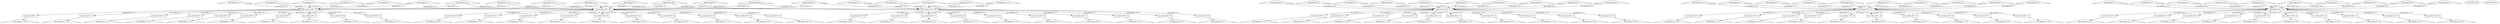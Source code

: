 digraph G {
	ranksep=.25;
	"top_module_a1~0" [shape=triangle];
	"top_module_a1~0" -> "top_module_MUL~0"[label="top_module^a1~0"];
	"top_module_MUL~0"
	"top_module_MUL~0" -> "top_module_BUF~1"[label="top_module^c1~0"];
	"top_module_BUF~1" [shape=box];
	"top_module_BUF~1" -> "top_module_c1~0_O";
	"top_module_c1~0_O" [shape=triangle];
	"top_module_MUL~0" -> "top_module_BUF~2"[label="top_module^c1~1"];
	"top_module_BUF~2" [shape=box];
	"top_module_BUF~2" -> "top_module_c1~1_O";
	"top_module_c1~1_O" [shape=triangle];
	"top_module_MUL~0" -> "top_module_BUF~3"[label="top_module^c1~2"];
	"top_module_BUF~3" [shape=box];
	"top_module_BUF~3" -> "top_module_c1~2_O";
	"top_module_c1~2_O" [shape=triangle];
	"top_module_MUL~0" -> "top_module_BUF~4"[label="top_module^c1~3"];
	"top_module_BUF~4" [shape=box];
	"top_module_BUF~4" -> "top_module_c1~3_O";
	"top_module_c1~3_O" [shape=triangle];
	"top_module_MUL~0" -> "top_module_BUF~5"[label="top_module^c1~4"];
	"top_module_BUF~5" [shape=box];
	"top_module_BUF~5" -> "top_module_c1~4_O";
	"top_module_c1~4_O" [shape=triangle];
	"top_module_MUL~0" -> "top_module_BUF~6"[label="top_module^c1~5"];
	"top_module_BUF~6" [shape=box];
	"top_module_BUF~6" -> "top_module_c1~5_O";
	"top_module_c1~5_O" [shape=triangle];
	"top_module_MUL~0" -> "top_module_BUF~7"[label="top_module^c1~6"];
	"top_module_BUF~7" [shape=box];
	"top_module_BUF~7" -> "top_module_c1~6_O";
	"top_module_c1~6_O" [shape=triangle];
	"top_module_MUL~0" -> "top_module_BUF~8"[label="top_module^c1~7"];
	"top_module_BUF~8" [shape=box];
	"top_module_BUF~8" -> "top_module_c1~7_O";
	"top_module_c1~7_O" [shape=triangle];
	"top_module_MUL~0" -> "top_module_BUF~9"[label="top_module^c1~8"];
	"top_module_BUF~9" [shape=box];
	"top_module_BUF~9" -> "top_module_c1~8_O";
	"top_module_c1~8_O" [shape=triangle];
	"top_module_MUL~0" -> "top_module_BUF~10"[label="top_module^c1~9"];
	"top_module_BUF~10" [shape=box];
	"top_module_BUF~10" -> "top_module_c1~9_O";
	"top_module_c1~9_O" [shape=triangle];
	"top_module_a1~0" -> "top_module_MUL~55"[label="top_module^a1~0"];
	"top_module_MUL~55"
	"top_module_MUL~55" -> "top_module_BUF~56"[label="top_module^c6~0"];
	"top_module_BUF~56" [shape=box];
	"top_module_BUF~56" -> "top_module_c6~0_O";
	"top_module_c6~0_O" [shape=triangle];
	"top_module_MUL~55" -> "top_module_BUF~57"[label="top_module^c6~1"];
	"top_module_BUF~57" [shape=box];
	"top_module_BUF~57" -> "top_module_c6~1_O";
	"top_module_c6~1_O" [shape=triangle];
	"top_module_MUL~55" -> "top_module_BUF~58"[label="top_module^c6~2"];
	"top_module_BUF~58" [shape=box];
	"top_module_BUF~58" -> "top_module_c6~2_O";
	"top_module_c6~2_O" [shape=triangle];
	"top_module_MUL~55" -> "top_module_BUF~59"[label="top_module^c6~3"];
	"top_module_BUF~59" [shape=box];
	"top_module_BUF~59" -> "top_module_c6~3_O";
	"top_module_c6~3_O" [shape=triangle];
	"top_module_MUL~55" -> "top_module_BUF~60"[label="top_module^c6~4"];
	"top_module_BUF~60" [shape=box];
	"top_module_BUF~60" -> "top_module_c6~4_O";
	"top_module_c6~4_O" [shape=triangle];
	"top_module_MUL~55" -> "top_module_BUF~61"[label="top_module^c6~5"];
	"top_module_BUF~61" [shape=box];
	"top_module_BUF~61" -> "top_module_c6~5_O";
	"top_module_c6~5_O" [shape=triangle];
	"top_module_MUL~55" -> "top_module_BUF~62"[label="top_module^c6~6"];
	"top_module_BUF~62" [shape=box];
	"top_module_BUF~62" -> "top_module_c6~6_O";
	"top_module_c6~6_O" [shape=triangle];
	"top_module_MUL~55" -> "top_module_BUF~63"[label="top_module^c6~7"];
	"top_module_BUF~63" [shape=box];
	"top_module_BUF~63" -> "top_module_c6~7_O";
	"top_module_c6~7_O" [shape=triangle];
	"top_module_MUL~55" -> "top_module_BUF~64"[label="top_module^c6~8"];
	"top_module_BUF~64" [shape=box];
	"top_module_BUF~64" -> "top_module_c6~8_O";
	"top_module_c6~8_O" [shape=triangle];
	"top_module_MUL~55" -> "top_module_BUF~65"[label="top_module^c6~9"];
	"top_module_BUF~65" [shape=box];
	"top_module_BUF~65" -> "top_module_c6~9_O";
	"top_module_c6~9_O" [shape=triangle];
	"top_module_a1~1" [shape=triangle];
	"top_module_a1~1" -> "top_module_MUL~0"[label="top_module^a1~1"];
	"top_module_a1~1" -> "top_module_MUL~55"[label="top_module^a1~1"];
	"top_module_a1~2" [shape=triangle];
	"top_module_a1~2" -> "top_module_MUL~0"[label="top_module^a1~2"];
	"top_module_a1~2" -> "top_module_MUL~55"[label="top_module^a1~2"];
	"top_module_a1~3" [shape=triangle];
	"top_module_a1~3" -> "top_module_MUL~0"[label="top_module^a1~3"];
	"top_module_a1~3" -> "top_module_MUL~55"[label="top_module^a1~3"];
	"top_module_a1~4" [shape=triangle];
	"top_module_a1~4" -> "top_module_MUL~0"[label="top_module^a1~4"];
	"top_module_a1~4" -> "top_module_MUL~55"[label="top_module^a1~4"];
	"top_module_a2~0" [shape=triangle];
	"top_module_a2~0" -> "top_module_MUL~11"[label="top_module^a2~0"];
	"top_module_MUL~11"
	"top_module_MUL~11" -> "top_module_BUF~12"[label="top_module^c2~0"];
	"top_module_BUF~12" [shape=box];
	"top_module_BUF~12" -> "top_module_c2~0_O";
	"top_module_c2~0_O" [shape=triangle];
	"top_module_MUL~11" -> "top_module_BUF~13"[label="top_module^c2~1"];
	"top_module_BUF~13" [shape=box];
	"top_module_BUF~13" -> "top_module_c2~1_O";
	"top_module_c2~1_O" [shape=triangle];
	"top_module_MUL~11" -> "top_module_BUF~14"[label="top_module^c2~2"];
	"top_module_BUF~14" [shape=box];
	"top_module_BUF~14" -> "top_module_c2~2_O";
	"top_module_c2~2_O" [shape=triangle];
	"top_module_MUL~11" -> "top_module_BUF~15"[label="top_module^c2~3"];
	"top_module_BUF~15" [shape=box];
	"top_module_BUF~15" -> "top_module_c2~3_O";
	"top_module_c2~3_O" [shape=triangle];
	"top_module_MUL~11" -> "top_module_BUF~16"[label="top_module^c2~4"];
	"top_module_BUF~16" [shape=box];
	"top_module_BUF~16" -> "top_module_c2~4_O";
	"top_module_c2~4_O" [shape=triangle];
	"top_module_MUL~11" -> "top_module_BUF~17"[label="top_module^c2~5"];
	"top_module_BUF~17" [shape=box];
	"top_module_BUF~17" -> "top_module_c2~5_O";
	"top_module_c2~5_O" [shape=triangle];
	"top_module_MUL~11" -> "top_module_BUF~18"[label="top_module^c2~6"];
	"top_module_BUF~18" [shape=box];
	"top_module_BUF~18" -> "top_module_c2~6_O";
	"top_module_c2~6_O" [shape=triangle];
	"top_module_MUL~11" -> "top_module_BUF~19"[label="top_module^c2~7"];
	"top_module_BUF~19" [shape=box];
	"top_module_BUF~19" -> "top_module_c2~7_O";
	"top_module_c2~7_O" [shape=triangle];
	"top_module_MUL~11" -> "top_module_BUF~20"[label="top_module^c2~8"];
	"top_module_BUF~20" [shape=box];
	"top_module_BUF~20" -> "top_module_c2~8_O";
	"top_module_c2~8_O" [shape=triangle];
	"top_module_MUL~11" -> "top_module_BUF~21"[label="top_module^c2~9"];
	"top_module_BUF~21" [shape=box];
	"top_module_BUF~21" -> "top_module_c2~9_O";
	"top_module_c2~9_O" [shape=triangle];
	"top_module_a2~1" [shape=triangle];
	"top_module_a2~1" -> "top_module_MUL~11"[label="top_module^a2~1"];
	"top_module_a2~2" [shape=triangle];
	"top_module_a2~2" -> "top_module_MUL~11"[label="top_module^a2~2"];
	"top_module_a2~3" [shape=triangle];
	"top_module_a2~3" -> "top_module_MUL~11"[label="top_module^a2~3"];
	"top_module_a2~4" [shape=triangle];
	"top_module_a2~4" -> "top_module_MUL~11"[label="top_module^a2~4"];
	"top_module_a3~0" [shape=triangle];
	"top_module_a3~0" -> "top_module_MUL~22"[label="top_module^a3~0"];
	"top_module_MUL~22"
	"top_module_MUL~22" -> "top_module_BUF~23"[label="top_module^c3~0"];
	"top_module_BUF~23" [shape=box];
	"top_module_BUF~23" -> "top_module_c3~0_O";
	"top_module_c3~0_O" [shape=triangle];
	"top_module_MUL~22" -> "top_module_BUF~24"[label="top_module^c3~1"];
	"top_module_BUF~24" [shape=box];
	"top_module_BUF~24" -> "top_module_c3~1_O";
	"top_module_c3~1_O" [shape=triangle];
	"top_module_MUL~22" -> "top_module_BUF~25"[label="top_module^c3~2"];
	"top_module_BUF~25" [shape=box];
	"top_module_BUF~25" -> "top_module_c3~2_O";
	"top_module_c3~2_O" [shape=triangle];
	"top_module_MUL~22" -> "top_module_BUF~26"[label="top_module^c3~3"];
	"top_module_BUF~26" [shape=box];
	"top_module_BUF~26" -> "top_module_c3~3_O";
	"top_module_c3~3_O" [shape=triangle];
	"top_module_MUL~22" -> "top_module_BUF~27"[label="top_module^c3~4"];
	"top_module_BUF~27" [shape=box];
	"top_module_BUF~27" -> "top_module_c3~4_O";
	"top_module_c3~4_O" [shape=triangle];
	"top_module_MUL~22" -> "top_module_BUF~28"[label="top_module^c3~5"];
	"top_module_BUF~28" [shape=box];
	"top_module_BUF~28" -> "top_module_c3~5_O";
	"top_module_c3~5_O" [shape=triangle];
	"top_module_MUL~22" -> "top_module_BUF~29"[label="top_module^c3~6"];
	"top_module_BUF~29" [shape=box];
	"top_module_BUF~29" -> "top_module_c3~6_O";
	"top_module_c3~6_O" [shape=triangle];
	"top_module_MUL~22" -> "top_module_BUF~30"[label="top_module^c3~7"];
	"top_module_BUF~30" [shape=box];
	"top_module_BUF~30" -> "top_module_c3~7_O";
	"top_module_c3~7_O" [shape=triangle];
	"top_module_MUL~22" -> "top_module_BUF~31"[label="top_module^c3~8"];
	"top_module_BUF~31" [shape=box];
	"top_module_BUF~31" -> "top_module_c3~8_O";
	"top_module_c3~8_O" [shape=triangle];
	"top_module_MUL~22" -> "top_module_BUF~32"[label="top_module^c3~9"];
	"top_module_BUF~32" [shape=box];
	"top_module_BUF~32" -> "top_module_c3~9_O";
	"top_module_c3~9_O" [shape=triangle];
	"top_module_a3~1" [shape=triangle];
	"top_module_a3~1" -> "top_module_MUL~22"[label="top_module^a3~1"];
	"top_module_a3~2" [shape=triangle];
	"top_module_a3~2" -> "top_module_MUL~22"[label="top_module^a3~2"];
	"top_module_a3~3" [shape=triangle];
	"top_module_a3~3" -> "top_module_MUL~22"[label="top_module^a3~3"];
	"top_module_a3~4" [shape=triangle];
	"top_module_a3~4" -> "top_module_MUL~22"[label="top_module^a3~4"];
	"top_module_a4~0" [shape=triangle];
	"top_module_a4~0" -> "top_module_MUL~33"[label="top_module^a4~0"];
	"top_module_MUL~33"
	"top_module_MUL~33" -> "top_module_BUF~34"[label="top_module^c4~0"];
	"top_module_BUF~34" [shape=box];
	"top_module_BUF~34" -> "top_module_c4~0_O";
	"top_module_c4~0_O" [shape=triangle];
	"top_module_MUL~33" -> "top_module_BUF~35"[label="top_module^c4~1"];
	"top_module_BUF~35" [shape=box];
	"top_module_BUF~35" -> "top_module_c4~1_O";
	"top_module_c4~1_O" [shape=triangle];
	"top_module_MUL~33" -> "top_module_BUF~36"[label="top_module^c4~2"];
	"top_module_BUF~36" [shape=box];
	"top_module_BUF~36" -> "top_module_c4~2_O";
	"top_module_c4~2_O" [shape=triangle];
	"top_module_MUL~33" -> "top_module_BUF~37"[label="top_module^c4~3"];
	"top_module_BUF~37" [shape=box];
	"top_module_BUF~37" -> "top_module_c4~3_O";
	"top_module_c4~3_O" [shape=triangle];
	"top_module_MUL~33" -> "top_module_BUF~38"[label="top_module^c4~4"];
	"top_module_BUF~38" [shape=box];
	"top_module_BUF~38" -> "top_module_c4~4_O";
	"top_module_c4~4_O" [shape=triangle];
	"top_module_MUL~33" -> "top_module_BUF~39"[label="top_module^c4~5"];
	"top_module_BUF~39" [shape=box];
	"top_module_BUF~39" -> "top_module_c4~5_O";
	"top_module_c4~5_O" [shape=triangle];
	"top_module_MUL~33" -> "top_module_BUF~40"[label="top_module^c4~6"];
	"top_module_BUF~40" [shape=box];
	"top_module_BUF~40" -> "top_module_c4~6_O";
	"top_module_c4~6_O" [shape=triangle];
	"top_module_MUL~33" -> "top_module_BUF~41"[label="top_module^c4~7"];
	"top_module_BUF~41" [shape=box];
	"top_module_BUF~41" -> "top_module_c4~7_O";
	"top_module_c4~7_O" [shape=triangle];
	"top_module_MUL~33" -> "top_module_BUF~42"[label="top_module^c4~8"];
	"top_module_BUF~42" [shape=box];
	"top_module_BUF~42" -> "top_module_c4~8_O";
	"top_module_c4~8_O" [shape=triangle];
	"top_module_MUL~33" -> "top_module_BUF~43"[label="top_module^c4~9"];
	"top_module_BUF~43" [shape=box];
	"top_module_BUF~43" -> "top_module_c4~9_O";
	"top_module_c4~9_O" [shape=triangle];
	"top_module_a4~1" [shape=triangle];
	"top_module_a4~1" -> "top_module_MUL~33"[label="top_module^a4~1"];
	"top_module_a4~2" [shape=triangle];
	"top_module_a4~2" -> "top_module_MUL~33"[label="top_module^a4~2"];
	"top_module_a4~3" [shape=triangle];
	"top_module_a4~3" -> "top_module_MUL~33"[label="top_module^a4~3"];
	"top_module_a4~4" [shape=triangle];
	"top_module_a4~4" -> "top_module_MUL~33"[label="top_module^a4~4"];
	"top_module_a5~0" [shape=triangle];
	"top_module_a5~0" -> "top_module_MUL~44"[label="top_module^a5~0"];
	"top_module_MUL~44"
	"top_module_MUL~44" -> "top_module_BUF~45"[label="top_module^c5~0"];
	"top_module_BUF~45" [shape=box];
	"top_module_BUF~45" -> "top_module_c5~0_O";
	"top_module_c5~0_O" [shape=triangle];
	"top_module_MUL~44" -> "top_module_BUF~46"[label="top_module^c5~1"];
	"top_module_BUF~46" [shape=box];
	"top_module_BUF~46" -> "top_module_c5~1_O";
	"top_module_c5~1_O" [shape=triangle];
	"top_module_MUL~44" -> "top_module_BUF~47"[label="top_module^c5~2"];
	"top_module_BUF~47" [shape=box];
	"top_module_BUF~47" -> "top_module_c5~2_O";
	"top_module_c5~2_O" [shape=triangle];
	"top_module_MUL~44" -> "top_module_BUF~48"[label="top_module^c5~3"];
	"top_module_BUF~48" [shape=box];
	"top_module_BUF~48" -> "top_module_c5~3_O";
	"top_module_c5~3_O" [shape=triangle];
	"top_module_MUL~44" -> "top_module_BUF~49"[label="top_module^c5~4"];
	"top_module_BUF~49" [shape=box];
	"top_module_BUF~49" -> "top_module_c5~4_O";
	"top_module_c5~4_O" [shape=triangle];
	"top_module_MUL~44" -> "top_module_BUF~50"[label="top_module^c5~5"];
	"top_module_BUF~50" [shape=box];
	"top_module_BUF~50" -> "top_module_c5~5_O";
	"top_module_c5~5_O" [shape=triangle];
	"top_module_MUL~44" -> "top_module_BUF~51"[label="top_module^c5~6"];
	"top_module_BUF~51" [shape=box];
	"top_module_BUF~51" -> "top_module_c5~6_O";
	"top_module_c5~6_O" [shape=triangle];
	"top_module_MUL~44" -> "top_module_BUF~52"[label="top_module^c5~7"];
	"top_module_BUF~52" [shape=box];
	"top_module_BUF~52" -> "top_module_c5~7_O";
	"top_module_c5~7_O" [shape=triangle];
	"top_module_MUL~44" -> "top_module_BUF~53"[label="top_module^c5~8"];
	"top_module_BUF~53" [shape=box];
	"top_module_BUF~53" -> "top_module_c5~8_O";
	"top_module_c5~8_O" [shape=triangle];
	"top_module_MUL~44" -> "top_module_BUF~54"[label="top_module^c5~9"];
	"top_module_BUF~54" [shape=box];
	"top_module_BUF~54" -> "top_module_c5~9_O";
	"top_module_c5~9_O" [shape=triangle];
	"top_module_a5~1" [shape=triangle];
	"top_module_a5~1" -> "top_module_MUL~44"[label="top_module^a5~1"];
	"top_module_a5~2" [shape=triangle];
	"top_module_a5~2" -> "top_module_MUL~44"[label="top_module^a5~2"];
	"top_module_a5~3" [shape=triangle];
	"top_module_a5~3" -> "top_module_MUL~44"[label="top_module^a5~3"];
	"top_module_a5~4" [shape=triangle];
	"top_module_a5~4" -> "top_module_MUL~44"[label="top_module^a5~4"];
	"top_module_b1~0" [shape=triangle];
	"top_module_b1~0" -> "top_module_MUL~0"[label="top_module^b1~0"];
	"top_module_b1~1" [shape=triangle];
	"top_module_b1~1" -> "top_module_MUL~0"[label="top_module^b1~1"];
	"top_module_b1~2" [shape=triangle];
	"top_module_b1~2" -> "top_module_MUL~0"[label="top_module^b1~2"];
	"top_module_b1~3" [shape=triangle];
	"top_module_b1~3" -> "top_module_MUL~0"[label="top_module^b1~3"];
	"top_module_b1~4" [shape=triangle];
	"top_module_b1~4" -> "top_module_MUL~0"[label="top_module^b1~4"];
	"top_module_b2~0" [shape=triangle];
	"top_module_b2~0" -> "top_module_MUL~11"[label="top_module^b2~0"];
	"top_module_b2~1" [shape=triangle];
	"top_module_b2~1" -> "top_module_MUL~11"[label="top_module^b2~1"];
	"top_module_b2~2" [shape=triangle];
	"top_module_b2~2" -> "top_module_MUL~11"[label="top_module^b2~2"];
	"top_module_b2~3" [shape=triangle];
	"top_module_b2~3" -> "top_module_MUL~11"[label="top_module^b2~3"];
	"top_module_b2~4" [shape=triangle];
	"top_module_b2~4" -> "top_module_MUL~11"[label="top_module^b2~4"];
	"top_module_b3~0" [shape=triangle];
	"top_module_b3~0" -> "top_module_MUL~22"[label="top_module^b3~0"];
	"top_module_b3~1" [shape=triangle];
	"top_module_b3~1" -> "top_module_MUL~22"[label="top_module^b3~1"];
	"top_module_b3~2" [shape=triangle];
	"top_module_b3~2" -> "top_module_MUL~22"[label="top_module^b3~2"];
	"top_module_b3~3" [shape=triangle];
	"top_module_b3~3" -> "top_module_MUL~22"[label="top_module^b3~3"];
	"top_module_b3~4" [shape=triangle];
	"top_module_b3~4" -> "top_module_MUL~22"[label="top_module^b3~4"];
	"top_module_b4~0" [shape=triangle];
	"top_module_b4~0" -> "top_module_MUL~33"[label="top_module^b4~0"];
	"top_module_b4~1" [shape=triangle];
	"top_module_b4~1" -> "top_module_MUL~33"[label="top_module^b4~1"];
	"top_module_b4~2" [shape=triangle];
	"top_module_b4~2" -> "top_module_MUL~33"[label="top_module^b4~2"];
	"top_module_b4~3" [shape=triangle];
	"top_module_b4~3" -> "top_module_MUL~33"[label="top_module^b4~3"];
	"top_module_b4~4" [shape=triangle];
	"top_module_b4~4" -> "top_module_MUL~33"[label="top_module^b4~4"];
	"top_module_b5~0" [shape=triangle];
	"top_module_b5~0" -> "top_module_MUL~44"[label="top_module^b5~0"];
	"top_module_b5~0" -> "top_module_MUL~55"[label="top_module^b5~0"];
	"top_module_b5~1" [shape=triangle];
	"top_module_b5~1" -> "top_module_MUL~44"[label="top_module^b5~1"];
	"top_module_b5~1" -> "top_module_MUL~55"[label="top_module^b5~1"];
	"top_module_b5~2" [shape=triangle];
	"top_module_b5~2" -> "top_module_MUL~44"[label="top_module^b5~2"];
	"top_module_b5~2" -> "top_module_MUL~55"[label="top_module^b5~2"];
	"top_module_b5~3" [shape=triangle];
	"top_module_b5~3" -> "top_module_MUL~44"[label="top_module^b5~3"];
	"top_module_b5~3" -> "top_module_MUL~55"[label="top_module^b5~3"];
	"top_module_b5~4" [shape=triangle];
	"top_module_b5~4" -> "top_module_MUL~44"[label="top_module^b5~4"];
	"top_module_b5~4" -> "top_module_MUL~55"[label="top_module^b5~4"];
	"top_module_ZGZ"
	"top_module_OVC"
}

